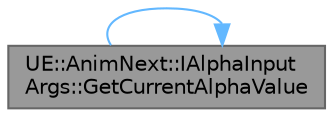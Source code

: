 digraph "UE::AnimNext::IAlphaInputArgs::GetCurrentAlphaValue"
{
 // INTERACTIVE_SVG=YES
 // LATEX_PDF_SIZE
  bgcolor="transparent";
  edge [fontname=Helvetica,fontsize=10,labelfontname=Helvetica,labelfontsize=10];
  node [fontname=Helvetica,fontsize=10,shape=box,height=0.2,width=0.4];
  rankdir="LR";
  Node1 [id="Node000001",label="UE::AnimNext::IAlphaInput\lArgs::GetCurrentAlphaValue",height=0.2,width=0.4,color="gray40", fillcolor="grey60", style="filled", fontcolor="black",tooltip="Returns alpha value for current input."];
  Node1 -> Node1 [id="edge1_Node000001_Node000001",color="steelblue1",style="solid",tooltip=" "];
}
